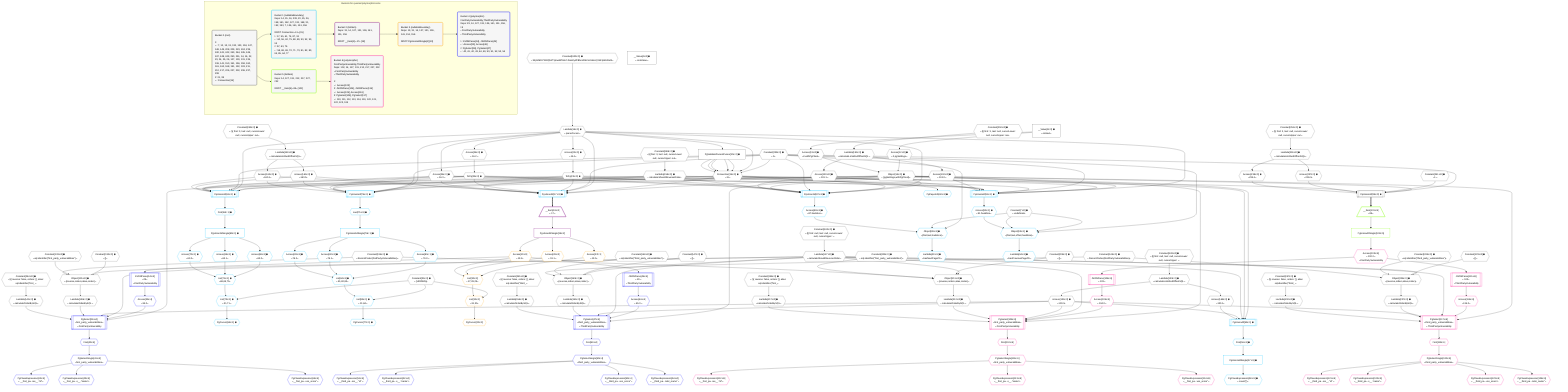 %%{init: {'themeVariables': { 'fontSize': '12px'}}}%%
graph TD
    classDef path fill:#eee,stroke:#000,color:#000
    classDef plan fill:#fff,stroke-width:1px,color:#000
    classDef itemplan fill:#fff,stroke-width:2px,color:#000
    classDef unbatchedplan fill:#dff,stroke-width:1px,color:#000
    classDef sideeffectplan fill:#fcc,stroke-width:2px,color:#000
    classDef bucket fill:#f6f6f6,color:#000,stroke-width:2px,text-align:left


    %% plan dependencies
    Connection15{{"Connection[15∈0] ➊<br />ᐸ11ᐳ"}}:::plan
    Constant239{{"Constant[239∈0] ➊<br />ᐸ3ᐳ"}}:::plan
    Lambda16{{"Lambda[16∈0] ➊<br />ᐸparseCursorᐳ"}}:::plan
    PgValidateParsedCursor21["PgValidateParsedCursor[21∈0] ➊"]:::plan
    Constant239 & Lambda16 & PgValidateParsedCursor21 & PgValidateParsedCursor21 & PgValidateParsedCursor21 & PgValidateParsedCursor21 & PgValidateParsedCursor21 --> Connection15
    PgUnionAll99[["PgUnionAll[99∈0] ➊"]]:::plan
    Object14{{"Object[14∈0] ➊<br />ᐸ{pgSettings,withPgClient}ᐳ"}}:::plan
    Constant241{{"Constant[241∈0] ➊<br />ᐸ1ᐳ"}}:::plan
    Lambda158{{"Lambda[158∈0] ➊<br />ᐸcalculateShouldReverseOrderᐳ"}}:::plan
    Access237{{"Access[237∈0] ➊<br />ᐸ236.0ᐳ"}}:::plan
    Access238{{"Access[238∈0] ➊<br />ᐸ236.1ᐳ"}}:::plan
    Object14 & Constant239 & Constant241 & Lambda158 & Access237 & Access238 --> PgUnionAll99
    Object135{{"Object[135∈0] ➊<br />ᐸ{reverse,orders,alias,codec}ᐳ"}}:::plan
    Lambda127{{"Lambda[127∈0] ➊<br />ᐸcalculateShouldReverseOrderᐳ"}}:::plan
    Constant132{{"Constant[132∈0] ➊<br />ᐸ[]ᐳ"}}:::plan
    Constant133{{"Constant[133∈0] ➊<br />ᐸsql.identifier(”first_party_vulnerabilities”)ᐳ"}}:::plan
    Constant134{{"Constant[134∈0] ➊<br />ᐸRecordCodec(firstPartyVulnerabilities)ᐳ"}}:::plan
    Lambda127 & Constant132 & Constant133 & Constant134 --> Object135
    Object150{{"Object[150∈0] ➊<br />ᐸ{reverse,orders,alias,codec}ᐳ"}}:::plan
    Constant147{{"Constant[147∈0] ➊<br />ᐸ[]ᐳ"}}:::plan
    Constant148{{"Constant[148∈0] ➊<br />ᐸsql.identifier(”third_party_vulnerabilities”)ᐳ"}}:::plan
    Constant149{{"Constant[149∈0] ➊<br />ᐸRecordCodec(thirdPartyVulnerabilities)ᐳ"}}:::plan
    Lambda127 & Constant147 & Constant148 & Constant149 --> Object150
    Object211{{"Object[211∈0] ➊<br />ᐸ{reverse,orders,alias,codec}ᐳ"}}:::plan
    Constant208{{"Constant[208∈0] ➊<br />ᐸ[]ᐳ"}}:::plan
    Constant209{{"Constant[209∈0] ➊<br />ᐸsql.identifier(”first_party_vulnerabilities”)ᐳ"}}:::plan
    Lambda127 & Constant208 & Constant209 & Constant134 --> Object211
    Object226{{"Object[226∈0] ➊<br />ᐸ{reverse,orders,alias,codec}ᐳ"}}:::plan
    Constant223{{"Constant[223∈0] ➊<br />ᐸ[]ᐳ"}}:::plan
    Constant224{{"Constant[224∈0] ➊<br />ᐸsql.identifier(”third_party_vulnerabilities”)ᐳ"}}:::plan
    Lambda127 & Constant223 & Constant224 & Constant149 --> Object226
    Access12{{"Access[12∈0] ➊<br />ᐸ2.pgSettingsᐳ"}}:::plan
    Access13{{"Access[13∈0] ➊<br />ᐸ2.withPgClientᐳ"}}:::plan
    Access12 & Access13 --> Object14
    __Value2["__Value[2∈0] ➊<br />ᐸcontextᐳ"]:::plan
    __Value2 --> Access12
    __Value2 --> Access13
    Constant240{{"Constant[240∈0] ➊<br />ᐸ'WyIzMDY3N2Q5ZTIyIiwiMTAiLCJUaGlyZFBhcnR5VnVsbmVyYWJpbGl0eSIᐳ"}}:::plan
    Constant240 --> Lambda16
    Lambda16 --> PgValidateParsedCursor21
    Access22{{"Access[22∈0] ➊<br />ᐸ16.1ᐳ"}}:::plan
    Lambda16 --> Access22
    ToPg23{{"ToPg[23∈0] ➊"}}:::plan
    Access22 --> ToPg23
    Access24{{"Access[24∈0] ➊<br />ᐸ16.2ᐳ"}}:::plan
    Lambda16 --> Access24
    ToPg25{{"ToPg[25∈0] ➊"}}:::plan
    Access24 --> ToPg25
    Access26{{"Access[26∈0] ➊<br />ᐸ16.3ᐳ"}}:::plan
    Lambda16 --> Access26
    Constant242{{"Constant[242∈0] ➊<br />ᐸ§{ first: null, last: null, cursorLower: null, cursorUpper: ᐳ"}}:::plan
    Constant242 --> Lambda127
    Lambda130{{"Lambda[130∈0] ➊<br />ᐸcalculateLimitAndOffsetSQLᐳ"}}:::plan
    Constant243{{"Constant[243∈0] ➊<br />ᐸ§{ first: null, last: null, cursorLower: null, cursorUpper: ᐳ"}}:::plan
    Constant243 --> Lambda130
    Access131{{"Access[131∈0] ➊<br />ᐸ130.0ᐳ"}}:::plan
    Lambda130 --> Access131
    Lambda136{{"Lambda[136∈0] ➊<br />ᐸcalculateOrderBySQLᐳ"}}:::plan
    Object135 --> Lambda136
    Lambda141{{"Lambda[141∈0] ➊<br />ᐸcalculateOrderBySQLᐳ"}}:::plan
    Constant244{{"Constant[244∈0] ➊<br />ᐸ§{ reverse: false, orders: [], alias: sql.identifier(”first_ᐳ"}}:::plan
    Constant244 --> Lambda141
    Lambda151{{"Lambda[151∈0] ➊<br />ᐸcalculateOrderBySQLᐳ"}}:::plan
    Object150 --> Lambda151
    Lambda156{{"Lambda[156∈0] ➊<br />ᐸcalculateOrderBySQLᐳ"}}:::plan
    Constant245{{"Constant[245∈0] ➊<br />ᐸ§{ reverse: false, orders: [], alias: sql.identifier(”third_ᐳ"}}:::plan
    Constant245 --> Lambda156
    Constant248{{"Constant[248∈0] ➊<br />ᐸ§{ first: 3, last: null, cursorLower: null, cursorUpper: nulᐳ"}}:::plan
    Constant248 --> Lambda158
    Lambda160{{"Lambda[160∈0] ➊<br />ᐸcalculateLimitAndOffsetSQLᐳ"}}:::plan
    Constant249{{"Constant[249∈0] ➊<br />ᐸ§{ first: 3, last: null, cursorLower: null, cursorUpper: nulᐳ"}}:::plan
    Constant249 --> Lambda160
    Access161{{"Access[161∈0] ➊<br />ᐸ160.0ᐳ"}}:::plan
    Lambda160 --> Access161
    Access162{{"Access[162∈0] ➊<br />ᐸ160.1ᐳ"}}:::plan
    Lambda160 --> Access162
    Access168{{"Access[168∈0] ➊<br />ᐸ130.1ᐳ"}}:::plan
    Lambda130 --> Access168
    Lambda191{{"Lambda[191∈0] ➊<br />ᐸcalculateLimitAndOffsetSQLᐳ"}}:::plan
    Constant250{{"Constant[250∈0] ➊<br />ᐸ§{ first: 3, last: null, cursorLower: null, cursorUpper: nulᐳ"}}:::plan
    Constant250 --> Lambda191
    Access192{{"Access[192∈0] ➊<br />ᐸ191.0ᐳ"}}:::plan
    Lambda191 --> Access192
    Access193{{"Access[193∈0] ➊<br />ᐸ191.1ᐳ"}}:::plan
    Lambda191 --> Access193
    Lambda212{{"Lambda[212∈0] ➊<br />ᐸcalculateOrderBySQLᐳ"}}:::plan
    Object211 --> Lambda212
    Lambda217{{"Lambda[217∈0] ➊<br />ᐸcalculateOrderBySQLᐳ"}}:::plan
    Constant246{{"Constant[246∈0] ➊<br />ᐸ§{ reverse: false, orders: [], alias: sql.identifier(”first_ᐳ"}}:::plan
    Constant246 --> Lambda217
    Lambda227{{"Lambda[227∈0] ➊<br />ᐸcalculateOrderBySQLᐳ"}}:::plan
    Object226 --> Lambda227
    Lambda232{{"Lambda[232∈0] ➊<br />ᐸcalculateOrderBySQLᐳ"}}:::plan
    Constant247{{"Constant[247∈0] ➊<br />ᐸ§{ reverse: false, orders: [], alias: sql.identifier(”third_ᐳ"}}:::plan
    Constant247 --> Lambda232
    Lambda236{{"Lambda[236∈0] ➊<br />ᐸcalculateLimitAndOffsetSQLᐳ"}}:::plan
    Constant251{{"Constant[251∈0] ➊<br />ᐸ§{ first: 3, last: null, cursorLower: null, cursorUpper: nulᐳ"}}:::plan
    Constant251 --> Lambda236
    Lambda236 --> Access237
    Lambda236 --> Access238
    __Value4["__Value[4∈0] ➊<br />ᐸrootValueᐳ"]:::plan
    Constant7{{"Constant[7∈0] ➊<br />ᐸundefinedᐳ"}}:::plan
    Constant31{{"Constant[31∈0] ➊<br />ᐸ[HIDDEN]ᐳ"}}:::plan
    PgUnionAll17[["PgUnionAll[17∈1] ➊"]]:::plan
    Object14 & Connection15 & Lambda16 & Constant239 & ToPg23 & ToPg25 & Access26 & Lambda158 & Access161 & Access162 --> PgUnionAll17
    PgUnionAll61[["PgUnionAll[61∈1] ➊"]]:::plan
    Object14 & Connection15 & Lambda16 & Constant239 & ToPg23 & ToPg25 & Access26 & Lambda158 & Access161 & Access162 --> PgUnionAll61
    PgUnionAll74[["PgUnionAll[74∈1] ➊"]]:::plan
    Object14 & Connection15 & Lambda16 & Constant239 & ToPg23 & ToPg25 & Access26 & Lambda158 & Access161 & Access162 --> PgUnionAll74
    PgUnionAll87[["PgUnionAll[87∈1] ➊"]]:::plan
    Object14 & Connection15 & Lambda16 & Constant239 & ToPg23 & ToPg25 & Access26 & Lambda158 & Access192 & Access193 --> PgUnionAll87
    PgUnionAll91[["PgUnionAll[91∈1] ➊"]]:::plan
    Object14 & Connection15 & Lambda16 & Constant239 & ToPg23 & ToPg25 & Access26 & Lambda158 & Access192 & Access193 --> PgUnionAll91
    PgUnionAll55[["PgUnionAll[55∈1] ➊"]]:::plan
    Object14 & Connection15 & Lambda127 & Access131 & Access168 --> PgUnionAll55
    Object93{{"Object[93∈1] ➊<br />ᐸ{first,last,offset,hasMore}ᐳ"}}:::plan
    Access92{{"Access[92∈1] ➊<br />ᐸ91.hasMoreᐳ"}}:::plan
    Constant239 & Constant7 & Constant7 & Access92 --> Object93
    List71{{"List[71∈1] ➊<br />ᐸ68,69,70ᐳ"}}:::plan
    Access68{{"Access[68∈1] ➊<br />ᐸ63.0ᐳ"}}:::plan
    Access69{{"Access[69∈1] ➊<br />ᐸ63.1ᐳ"}}:::plan
    Access70{{"Access[70∈1] ➊<br />ᐸ63.2ᐳ"}}:::plan
    Access68 & Access69 & Access70 --> List71
    List84{{"List[84∈1] ➊<br />ᐸ81,82,83ᐳ"}}:::plan
    Access81{{"Access[81∈1] ➊<br />ᐸ76.0ᐳ"}}:::plan
    Access82{{"Access[82∈1] ➊<br />ᐸ76.1ᐳ"}}:::plan
    Access83{{"Access[83∈1] ➊<br />ᐸ76.2ᐳ"}}:::plan
    Access81 & Access82 & Access83 --> List84
    Object89{{"Object[89∈1] ➊<br />ᐸ{first,last,hasMore}ᐳ"}}:::plan
    Access88{{"Access[88∈1] ➊<br />ᐸ87.hasMoreᐳ"}}:::plan
    Constant239 & Constant7 & Access88 --> Object89
    List73{{"List[73∈1] ➊<br />ᐸ31,71ᐳ"}}:::plan
    Constant31 & List71 --> List73
    List85{{"List[85∈1] ➊<br />ᐸ31,84ᐳ"}}:::plan
    Constant31 & List84 --> List85
    First56{{"First[56∈1] ➊"}}:::plan
    PgUnionAll55 --> First56
    PgUnionAllSingle57["PgUnionAllSingle[57∈1] ➊"]:::plan
    First56 --> PgUnionAllSingle57
    PgClassExpression58{{"PgClassExpression[58∈1] ➊<br />ᐸcount(*)ᐳ"}}:::plan
    PgUnionAllSingle57 --> PgClassExpression58
    PgPageInfo60{{"PgPageInfo[60∈1] ➊"}}:::plan
    Connection15 --> PgPageInfo60
    First62{{"First[62∈1] ➊"}}:::plan
    PgUnionAll61 --> First62
    PgUnionAllSingle63["PgUnionAllSingle[63∈1] ➊"]:::plan
    First62 --> PgUnionAllSingle63
    PgCursor64{{"PgCursor[64∈1] ➊"}}:::plan
    List73 --> PgCursor64
    PgUnionAllSingle63 --> Access68
    PgUnionAllSingle63 --> Access69
    PgUnionAllSingle63 --> Access70
    Last75{{"Last[75∈1] ➊"}}:::plan
    PgUnionAll74 --> Last75
    PgUnionAllSingle76["PgUnionAllSingle[76∈1] ➊"]:::plan
    Last75 --> PgUnionAllSingle76
    PgCursor77{{"PgCursor[77∈1] ➊"}}:::plan
    List85 --> PgCursor77
    PgUnionAllSingle76 --> Access81
    PgUnionAllSingle76 --> Access82
    PgUnionAllSingle76 --> Access83
    PgUnionAll87 --> Access88
    Lambda90{{"Lambda[90∈1] ➊<br />ᐸhasNextPageCbᐳ"}}:::plan
    Object89 --> Lambda90
    PgUnionAll91 --> Access92
    Lambda94{{"Lambda[94∈1] ➊<br />ᐸhasPreviousPageCbᐳ"}}:::plan
    Object93 --> Lambda94
    __Item18[/"__Item[18∈2]<br />ᐸ17ᐳ"\]:::itemplan
    PgUnionAll17 ==> __Item18
    PgUnionAllSingle19["PgUnionAllSingle[19∈2]"]:::plan
    __Item18 --> PgUnionAllSingle19
    List30{{"List[30∈3]<br />ᐸ27,28,29ᐳ"}}:::plan
    Access27{{"Access[27∈3]<br />ᐸ19.0ᐳ"}}:::plan
    Access28{{"Access[28∈3]<br />ᐸ19.1ᐳ"}}:::plan
    Access29{{"Access[29∈3]<br />ᐸ19.2ᐳ"}}:::plan
    Access27 & Access28 & Access29 --> List30
    List32{{"List[32∈3]<br />ᐸ31,30ᐳ"}}:::plan
    Constant31 & List30 --> List32
    PgCursor20{{"PgCursor[20∈3]"}}:::plan
    List32 --> PgCursor20
    PgUnionAllSingle19 --> Access27
    PgUnionAllSingle19 --> Access28
    PgUnionAllSingle19 --> Access29
    PgSelect36[["PgSelect[36∈4]<br />ᐸfirst_party_vulnerabilitiesᐳ<br />ᐳFirstPartyVulnerability"]]:::plan
    Access35{{"Access[35∈4]<br />ᐸ34.0ᐳ"}}:::plan
    Object14 & Access35 & Lambda127 & Access131 & Lambda136 & Lambda141 --> PgSelect36
    PgSelect47[["PgSelect[47∈4]<br />ᐸthird_party_vulnerabilitiesᐳ<br />ᐳThirdPartyVulnerability"]]:::plan
    Access46{{"Access[46∈4]<br />ᐸ45.0ᐳ"}}:::plan
    Object14 & Access46 & Lambda127 & Access131 & Lambda151 & Lambda156 --> PgSelect47
    JSONParse34[["JSONParse[34∈4]<br />ᐸ29ᐳ<br />ᐳFirstPartyVulnerability"]]:::plan
    Access29 --> JSONParse34
    JSONParse34 --> Access35
    First40{{"First[40∈4]"}}:::plan
    PgSelect36 --> First40
    PgSelectSingle41{{"PgSelectSingle[41∈4]<br />ᐸfirst_party_vulnerabilitiesᐳ"}}:::plan
    First40 --> PgSelectSingle41
    PgClassExpression42{{"PgClassExpression[42∈4]<br />ᐸ__first_pa...ies__.”id”ᐳ"}}:::plan
    PgSelectSingle41 --> PgClassExpression42
    PgClassExpression43{{"PgClassExpression[43∈4]<br />ᐸ__first_pa...s__.”name”ᐳ"}}:::plan
    PgSelectSingle41 --> PgClassExpression43
    PgClassExpression44{{"PgClassExpression[44∈4]<br />ᐸ__first_pa...vss_score”ᐳ"}}:::plan
    PgSelectSingle41 --> PgClassExpression44
    JSONParse45[["JSONParse[45∈4]<br />ᐸ29ᐳ<br />ᐳThirdPartyVulnerability"]]:::plan
    Access29 --> JSONParse45
    JSONParse45 --> Access46
    First49{{"First[49∈4]"}}:::plan
    PgSelect47 --> First49
    PgSelectSingle50{{"PgSelectSingle[50∈4]<br />ᐸthird_party_vulnerabilitiesᐳ"}}:::plan
    First49 --> PgSelectSingle50
    PgClassExpression51{{"PgClassExpression[51∈4]<br />ᐸ__third_pa...ies__.”id”ᐳ"}}:::plan
    PgSelectSingle50 --> PgClassExpression51
    PgClassExpression52{{"PgClassExpression[52∈4]<br />ᐸ__third_pa...s__.”name”ᐳ"}}:::plan
    PgSelectSingle50 --> PgClassExpression52
    PgClassExpression53{{"PgClassExpression[53∈4]<br />ᐸ__third_pa...vss_score”ᐳ"}}:::plan
    PgSelectSingle50 --> PgClassExpression53
    PgClassExpression54{{"PgClassExpression[54∈4]<br />ᐸ__third_pa...ndor_name”ᐳ"}}:::plan
    PgSelectSingle50 --> PgClassExpression54
    __Item101[/"__Item[101∈5]<br />ᐸ99ᐳ"\]:::itemplan
    PgUnionAll99 ==> __Item101
    PgUnionAllSingle102["PgUnionAllSingle[102∈5]"]:::plan
    __Item101 --> PgUnionAllSingle102
    PgSelect106[["PgSelect[106∈6]<br />ᐸfirst_party_vulnerabilitiesᐳ<br />ᐳFirstPartyVulnerability"]]:::plan
    Access105{{"Access[105∈6]<br />ᐸ104.0ᐳ"}}:::plan
    Object14 & Access105 & Lambda127 & Access131 & Lambda212 & Lambda217 --> PgSelect106
    PgSelect117[["PgSelect[117∈6]<br />ᐸthird_party_vulnerabilitiesᐳ<br />ᐳThirdPartyVulnerability"]]:::plan
    Access116{{"Access[116∈6]<br />ᐸ115.0ᐳ"}}:::plan
    Object14 & Access116 & Lambda127 & Access131 & Lambda227 & Lambda232 --> PgSelect117
    Access103{{"Access[103∈6]<br />ᐸ102.2ᐳ<br />ᐳFirstPartyVulnerability"}}:::plan
    PgUnionAllSingle102 --> Access103
    JSONParse104[["JSONParse[104∈6]<br />ᐸ103ᐳ"]]:::plan
    Access103 --> JSONParse104
    JSONParse104 --> Access105
    First110{{"First[110∈6]"}}:::plan
    PgSelect106 --> First110
    PgSelectSingle111{{"PgSelectSingle[111∈6]<br />ᐸfirst_party_vulnerabilitiesᐳ"}}:::plan
    First110 --> PgSelectSingle111
    PgClassExpression112{{"PgClassExpression[112∈6]<br />ᐸ__first_pa...ies__.”id”ᐳ"}}:::plan
    PgSelectSingle111 --> PgClassExpression112
    PgClassExpression113{{"PgClassExpression[113∈6]<br />ᐸ__first_pa...s__.”name”ᐳ"}}:::plan
    PgSelectSingle111 --> PgClassExpression113
    PgClassExpression114{{"PgClassExpression[114∈6]<br />ᐸ__first_pa...vss_score”ᐳ"}}:::plan
    PgSelectSingle111 --> PgClassExpression114
    JSONParse115[["JSONParse[115∈6]<br />ᐸ103ᐳ<br />ᐳThirdPartyVulnerability"]]:::plan
    Access103 --> JSONParse115
    JSONParse115 --> Access116
    First119{{"First[119∈6]"}}:::plan
    PgSelect117 --> First119
    PgSelectSingle120{{"PgSelectSingle[120∈6]<br />ᐸthird_party_vulnerabilitiesᐳ"}}:::plan
    First119 --> PgSelectSingle120
    PgClassExpression121{{"PgClassExpression[121∈6]<br />ᐸ__third_pa...ies__.”id”ᐳ"}}:::plan
    PgSelectSingle120 --> PgClassExpression121
    PgClassExpression122{{"PgClassExpression[122∈6]<br />ᐸ__third_pa...s__.”name”ᐳ"}}:::plan
    PgSelectSingle120 --> PgClassExpression122
    PgClassExpression123{{"PgClassExpression[123∈6]<br />ᐸ__third_pa...vss_score”ᐳ"}}:::plan
    PgSelectSingle120 --> PgClassExpression123
    PgClassExpression124{{"PgClassExpression[124∈6]<br />ᐸ__third_pa...ndor_name”ᐳ"}}:::plan
    PgSelectSingle120 --> PgClassExpression124

    %% define steps

    subgraph "Buckets for queries/polymorphic/vulns"
    Bucket0("Bucket 0 (root)<br /><br />1: <br />ᐳ: 7, 12, 13, 31, 132, 133, 134, 147, 148, 149, 208, 209, 223, 224, 239, 240, 241, 242, 243, 244, 245, 246, 247, 248, 249, 250, 251, 14, 16, 22, 23, 24, 25, 26, 127, 130, 131, 135, 136, 141, 150, 151, 156, 158, 160, 161, 162, 168, 191, 192, 193, 211, 212, 217, 226, 227, 232, 236, 237, 238<br />2: 21, 99<br />ᐳ: Connection[15]"):::bucket
    classDef bucket0 stroke:#696969
    class Bucket0,__Value2,__Value4,Constant7,Access12,Access13,Object14,Connection15,Lambda16,PgValidateParsedCursor21,Access22,ToPg23,Access24,ToPg25,Access26,Constant31,PgUnionAll99,Lambda127,Lambda130,Access131,Constant132,Constant133,Constant134,Object135,Lambda136,Lambda141,Constant147,Constant148,Constant149,Object150,Lambda151,Lambda156,Lambda158,Lambda160,Access161,Access162,Access168,Lambda191,Access192,Access193,Constant208,Constant209,Object211,Lambda212,Lambda217,Constant223,Constant224,Object226,Lambda227,Lambda232,Lambda236,Access237,Access238,Constant239,Constant240,Constant241,Constant242,Constant243,Constant244,Constant245,Constant246,Constant247,Constant248,Constant249,Constant250,Constant251 bucket0
    Bucket1("Bucket 1 (nullableBoundary)<br />Deps: 14, 15, 16, 239, 23, 25, 26, 158, 161, 162, 127, 131, 168, 31, 192, 193, 7, 136, 141, 151, 156<br /><br />ROOT Connectionᐸ11ᐳ[15]<br />1: 17, 55, 61, 74, 87, 91<br />ᐳ: 60, 56, 62, 75, 88, 89, 90, 92, 93, 94<br />2: 57, 63, 76<br />ᐳ: 58, 68, 69, 70, 71, 73, 81, 82, 83, 84, 85, 64, 77"):::bucket
    classDef bucket1 stroke:#00bfff
    class Bucket1,PgUnionAll17,PgUnionAll55,First56,PgUnionAllSingle57,PgClassExpression58,PgPageInfo60,PgUnionAll61,First62,PgUnionAllSingle63,PgCursor64,Access68,Access69,Access70,List71,List73,PgUnionAll74,Last75,PgUnionAllSingle76,PgCursor77,Access81,Access82,Access83,List84,List85,PgUnionAll87,Access88,Object89,Lambda90,PgUnionAll91,Access92,Object93,Lambda94 bucket1
    Bucket2("Bucket 2 (listItem)<br />Deps: 31, 14, 127, 131, 136, 141, 151, 156<br /><br />ROOT __Item{2}ᐸ17ᐳ[18]"):::bucket
    classDef bucket2 stroke:#7f007f
    class Bucket2,__Item18,PgUnionAllSingle19 bucket2
    Bucket3("Bucket 3 (nullableBoundary)<br />Deps: 19, 31, 14, 127, 131, 136, 141, 151, 156<br /><br />ROOT PgUnionAllSingle{2}[19]"):::bucket
    classDef bucket3 stroke:#ffa500
    class Bucket3,PgCursor20,Access27,Access28,Access29,List30,List32 bucket3
    Bucket4("Bucket 4 (polymorphic)<br />FirstPartyVulnerability,ThirdPartyVulnerability<br />Deps: 29, 14, 127, 131, 136, 141, 151, 156, 19<br />ᐳFirstPartyVulnerability<br />ᐳThirdPartyVulnerability<br /><br />1: JSONParse[34], JSONParse[45]<br />ᐳ: Access[35], Access[46]<br />2: PgSelect[36], PgSelect[47]<br />ᐳ: 40, 41, 42, 43, 44, 49, 50, 51, 52, 53, 54"):::bucket
    classDef bucket4 stroke:#0000ff
    class Bucket4,JSONParse34,Access35,PgSelect36,First40,PgSelectSingle41,PgClassExpression42,PgClassExpression43,PgClassExpression44,JSONParse45,Access46,PgSelect47,First49,PgSelectSingle50,PgClassExpression51,PgClassExpression52,PgClassExpression53,PgClassExpression54 bucket4
    Bucket5("Bucket 5 (listItem)<br />Deps: 14, 127, 131, 212, 217, 227, 232<br /><br />ROOT __Item{5}ᐸ99ᐳ[101]"):::bucket
    classDef bucket5 stroke:#7fff00
    class Bucket5,__Item101,PgUnionAllSingle102 bucket5
    Bucket6("Bucket 6 (polymorphic)<br />FirstPartyVulnerability,ThirdPartyVulnerability<br />Deps: 102, 14, 127, 131, 212, 217, 227, 232<br />ᐳFirstPartyVulnerability<br />ᐳThirdPartyVulnerability<br /><br />1: <br />ᐳ: Access[103]<br />2: JSONParse[104], JSONParse[115]<br />ᐳ: Access[105], Access[116]<br />3: PgSelect[106], PgSelect[117]<br />ᐳ: 110, 111, 112, 113, 114, 119, 120, 121, 122, 123, 124"):::bucket
    classDef bucket6 stroke:#ff1493
    class Bucket6,Access103,JSONParse104,Access105,PgSelect106,First110,PgSelectSingle111,PgClassExpression112,PgClassExpression113,PgClassExpression114,JSONParse115,Access116,PgSelect117,First119,PgSelectSingle120,PgClassExpression121,PgClassExpression122,PgClassExpression123,PgClassExpression124 bucket6
    Bucket0 --> Bucket1 & Bucket5
    Bucket1 --> Bucket2
    Bucket2 --> Bucket3
    Bucket3 --> Bucket4
    Bucket5 --> Bucket6
    end
